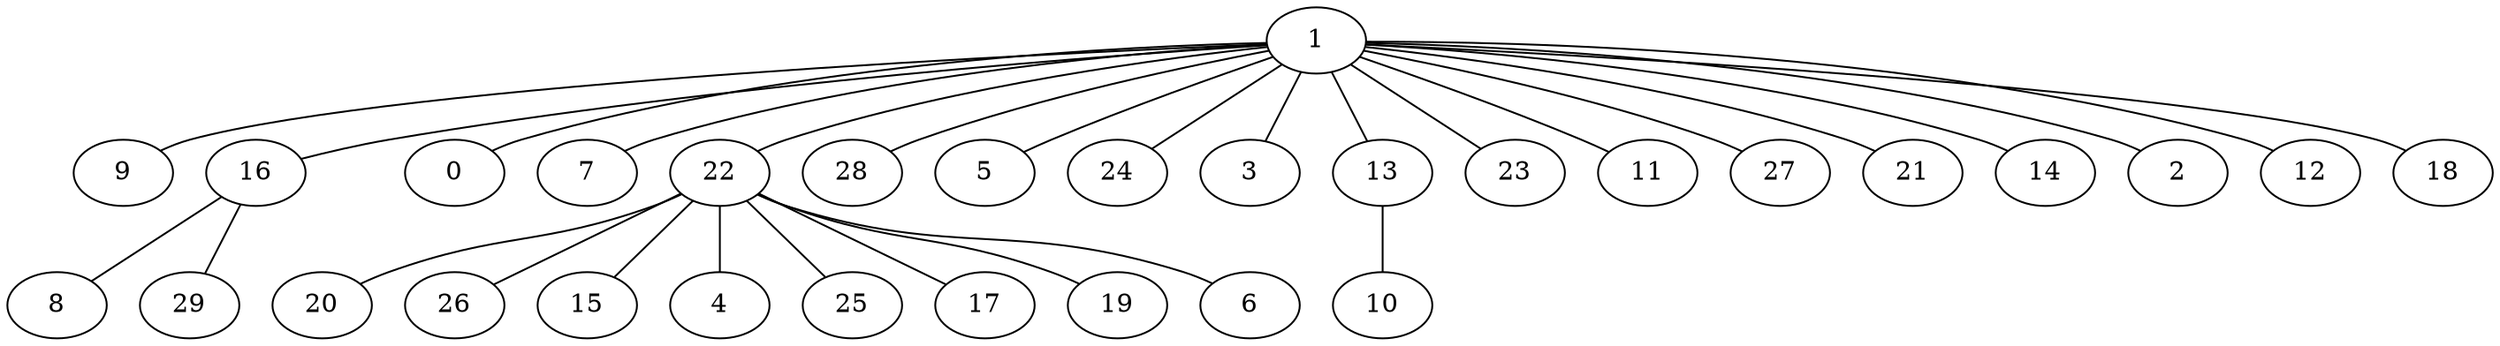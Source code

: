 graph{
   1 -- 9;
   16 -- 8;
   1 -- 0;
   1 -- 7;
   16 -- 29;
   22 -- 20;
   1 -- 28;
   22 -- 26;
   1 -- 5;
   22 -- 15;
   1 -- 24;
   1 -- 22;
   22 -- 4;
   1 -- 3;
   1 -- 13;
   1 -- 23;
   22 -- 25;
   22 -- 17;
   1 -- 16;
   1 -- 11;
   22 -- 19;
   1 -- 27;
   1 -- 21;
   22 -- 6;
   1 -- 14;
   1 -- 2;
   1 -- 12;
   13 -- 10;
   1 -- 18;
}